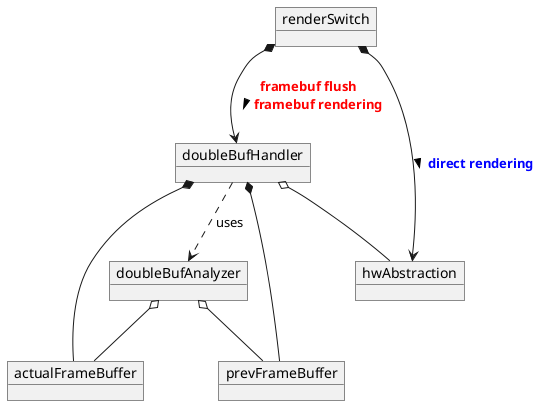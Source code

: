 @startuml

object prevFrameBuffer
object actualFrameBuffer
object doubleBufHandler
object doubleBufAnalyzer
object renderSwitch
object hwAbstraction


doubleBufHandler ..> doubleBufAnalyzer : "uses"
doubleBufHandler *-- prevFrameBuffer
doubleBufHandler *-- actualFrameBuffer
doubleBufHandler o-- hwAbstraction
doubleBufAnalyzer o-- prevFrameBuffer
doubleBufAnalyzer o-- actualFrameBuffer
renderSwitch *--> doubleBufHandler :  <b><color:red>framebuf flush  \n <b><color:red>framebuf rendering >
renderSwitch *--> hwAbstraction : <b><color:blue>direct rendering >

@enduml